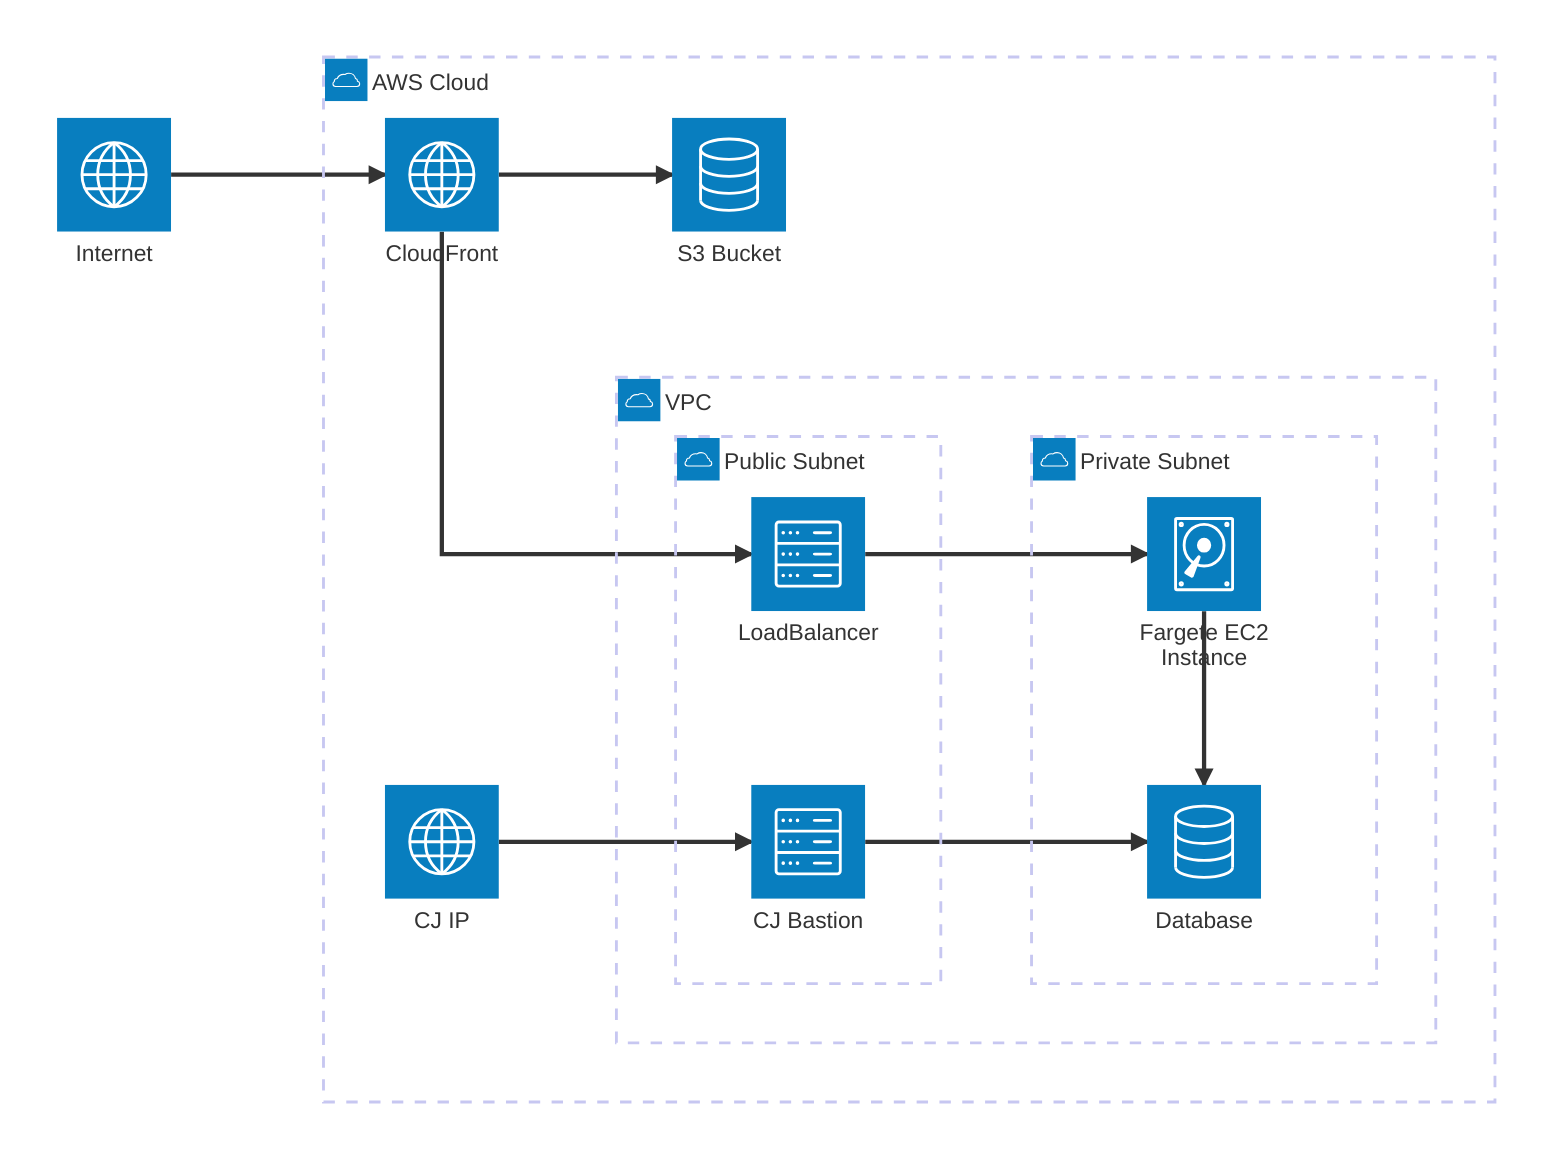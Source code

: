 architecture-beta
    service internet(internet)[Internet]
    group awsCloud(cloud)[AWS Cloud]
    service cf(internet)[CloudFront] in awsCloud
    service s3(database)[S3 Bucket] in awsCloud
    service cjpc(internet)[CJ IP] in awsCloud

    group vpc(cloud)[VPC] in awsCloud

    group public(cloud)[Public Subnet] in vpc
    service lb(server)[LoadBalancer] in public
    service bastion(server)[CJ Bastion] in public

    group private(cloud)[Private Subnet] in vpc
    service db(database)[Database] in private
    service fg(disk)[Fargete EC2 Instance] in private

    internet:R --> L:cf
    cf:B --> L:lb
    cf:R --> L:s3
    lb:R --> L:fg
    fg:B --> T:db
    cjpc:R --> L:bastion
    bastion:R --> L:db